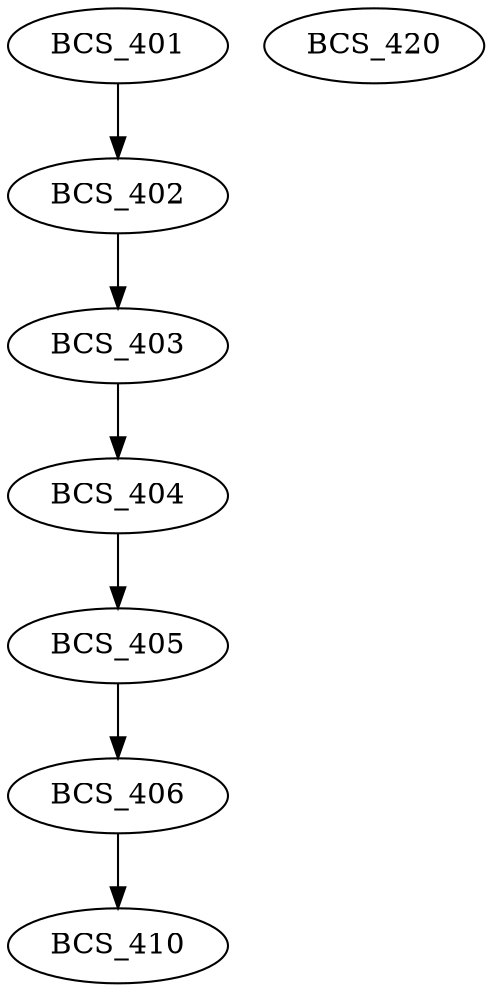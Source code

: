 digraph G {
    BCS_401;
    edge [color=black];
    BCS_401 -> BCS_402;
    edge [color=black];
    BCS_402 -> BCS_403;
    edge [color=black];
    BCS_403 -> BCS_404;
    edge [color=black];
    BCS_404 -> BCS_405;
    edge [color=black];
    BCS_405 -> BCS_406;
    edge [color=black];
    BCS_406 -> BCS_410;
    BCS_420;
}
